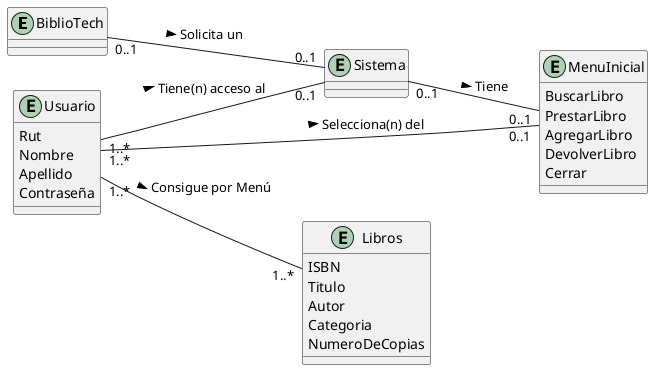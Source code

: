 @startuml
left to right direction

entity BiblioTech {}

entity Sistema {}

entity MenuInicial {

BuscarLibro
PrestarLibro
AgregarLibro
DevolverLibro
Cerrar

}

entity Usuario {

Rut
Nombre
Apellido
Contraseña

}

entity Libros {

ISBN
Titulo
Autor
Categoria
NumeroDeCopias

}

BiblioTech "0..1" -- "0..1" Sistema: Solicita un >
Sistema "0..1" -- "0..1" MenuInicial: Tiene >
Usuario "1..*" -- "0..1" Sistema: Tiene(n) acceso al >
Usuario "1..*" -- "0..1" MenuInicial: Selecciona(n) del >
Usuario "1..*" -- "1..*" Libros: Consigue por Menú >

@enduml